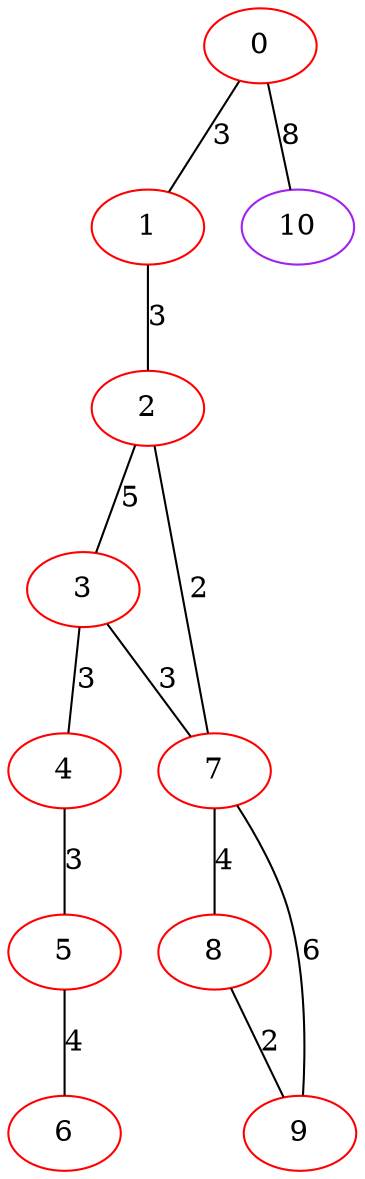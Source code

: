 graph "" {
0 [color=red, weight=1];
1 [color=red, weight=1];
2 [color=red, weight=1];
3 [color=red, weight=1];
4 [color=red, weight=1];
5 [color=red, weight=1];
6 [color=red, weight=1];
7 [color=red, weight=1];
8 [color=red, weight=1];
9 [color=red, weight=1];
10 [color=purple, weight=4];
0 -- 1  [key=0, label=3];
0 -- 10  [key=0, label=8];
1 -- 2  [key=0, label=3];
2 -- 3  [key=0, label=5];
2 -- 7  [key=0, label=2];
3 -- 4  [key=0, label=3];
3 -- 7  [key=0, label=3];
4 -- 5  [key=0, label=3];
5 -- 6  [key=0, label=4];
7 -- 8  [key=0, label=4];
7 -- 9  [key=0, label=6];
8 -- 9  [key=0, label=2];
}
